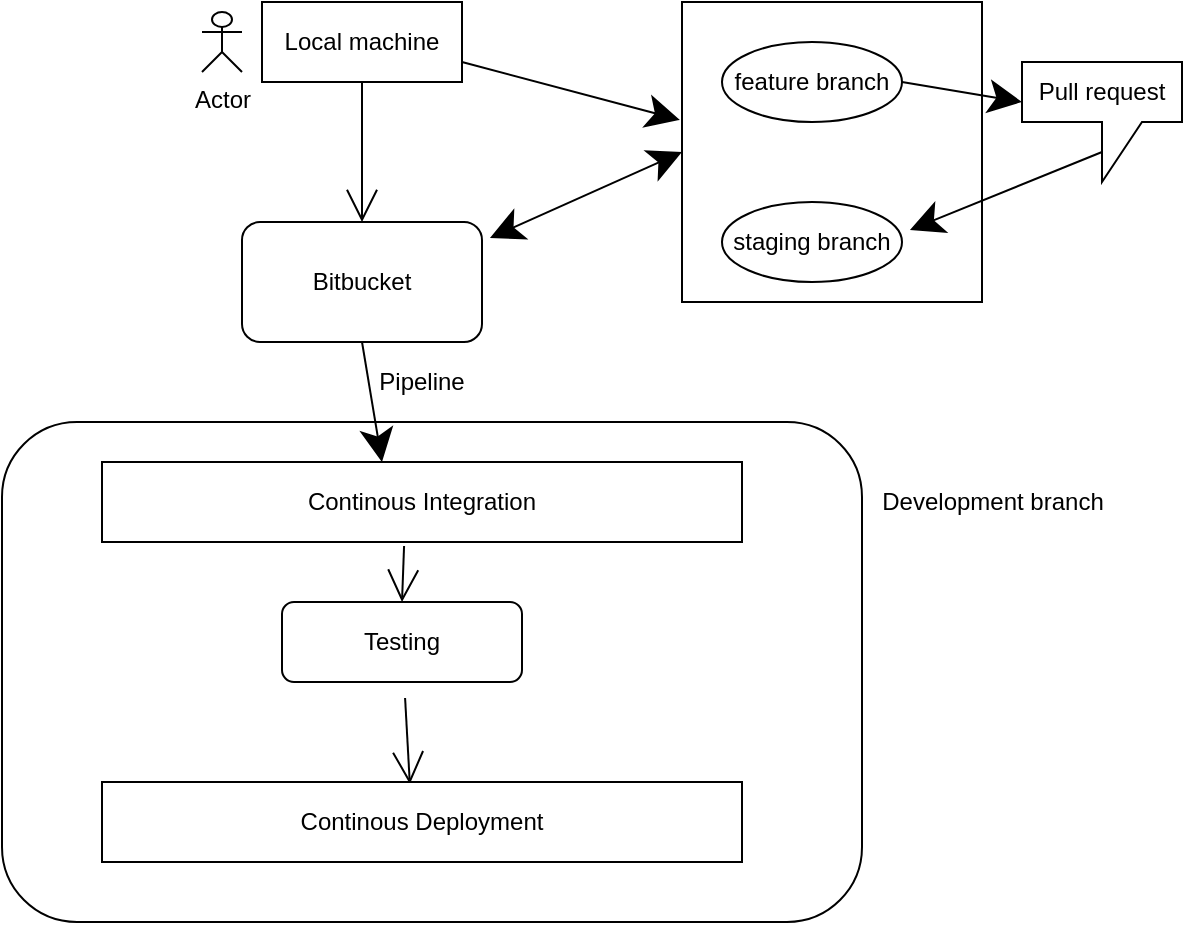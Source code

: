 <mxfile version="15.3.5" type="github"><diagram id="O-p-BnfU4l6HSi_fGSo-" name="Page-1"><mxGraphModel dx="796" dy="481" grid="1" gridSize="10" guides="1" tooltips="1" connect="1" arrows="1" fold="1" page="1" pageScale="1" pageWidth="850" pageHeight="1100" math="0" shadow="0"><root><mxCell id="0"/><mxCell id="1" parent="0"/><mxCell id="kNHOc_1Flf2ojA0aX3TH-10" style="edgeStyle=none;curved=1;rounded=0;orthogonalLoop=1;jettySize=auto;html=1;entryX=0.5;entryY=0;entryDx=0;entryDy=0;endArrow=open;startSize=14;endSize=14;sourcePerimeterSpacing=8;targetPerimeterSpacing=8;exitX=0.5;exitY=1;exitDx=0;exitDy=0;" edge="1" parent="1" source="kNHOc_1Flf2ojA0aX3TH-1" target="kNHOc_1Flf2ojA0aX3TH-2"><mxGeometry relative="1" as="geometry"/></mxCell><mxCell id="kNHOc_1Flf2ojA0aX3TH-1" value="Local machine" style="rounded=0;whiteSpace=wrap;html=1;hachureGap=4;pointerEvents=0;" vertex="1" parent="1"><mxGeometry x="340" y="10" width="100" height="40" as="geometry"/></mxCell><mxCell id="kNHOc_1Flf2ojA0aX3TH-2" value="Bitbucket" style="rounded=1;whiteSpace=wrap;html=1;hachureGap=4;pointerEvents=0;" vertex="1" parent="1"><mxGeometry x="330" y="120" width="120" height="60" as="geometry"/></mxCell><mxCell id="kNHOc_1Flf2ojA0aX3TH-15" value="" style="whiteSpace=wrap;html=1;aspect=fixed;hachureGap=4;pointerEvents=0;" vertex="1" parent="1"><mxGeometry x="550" y="10" width="150" height="150" as="geometry"/></mxCell><mxCell id="kNHOc_1Flf2ojA0aX3TH-16" value="feature branch" style="ellipse;whiteSpace=wrap;html=1;hachureGap=4;pointerEvents=0;" vertex="1" parent="1"><mxGeometry x="570" y="30" width="90" height="40" as="geometry"/></mxCell><mxCell id="kNHOc_1Flf2ojA0aX3TH-17" value="staging branch" style="ellipse;whiteSpace=wrap;html=1;hachureGap=4;pointerEvents=0;" vertex="1" parent="1"><mxGeometry x="570" y="110" width="90" height="40" as="geometry"/></mxCell><mxCell id="kNHOc_1Flf2ojA0aX3TH-19" value="" style="endArrow=classic;startArrow=classic;html=1;startSize=14;endSize=14;sourcePerimeterSpacing=8;targetPerimeterSpacing=8;exitX=1.033;exitY=0.133;exitDx=0;exitDy=0;entryX=0;entryY=0.5;entryDx=0;entryDy=0;exitPerimeter=0;" edge="1" parent="1" source="kNHOc_1Flf2ojA0aX3TH-2" target="kNHOc_1Flf2ojA0aX3TH-15"><mxGeometry width="50" height="50" relative="1" as="geometry"><mxPoint x="450" y="70" as="sourcePoint"/><mxPoint x="500" y="30" as="targetPoint"/><Array as="points"/></mxGeometry></mxCell><mxCell id="kNHOc_1Flf2ojA0aX3TH-20" value="" style="endArrow=classic;html=1;startSize=14;endSize=14;sourcePerimeterSpacing=8;targetPerimeterSpacing=8;exitX=1;exitY=0.75;exitDx=0;exitDy=0;entryX=-0.007;entryY=0.393;entryDx=0;entryDy=0;entryPerimeter=0;" edge="1" parent="1" source="kNHOc_1Flf2ojA0aX3TH-1" target="kNHOc_1Flf2ojA0aX3TH-15"><mxGeometry width="50" height="50" relative="1" as="geometry"><mxPoint x="470" y="60" as="sourcePoint"/><mxPoint x="520" y="10" as="targetPoint"/></mxGeometry></mxCell><mxCell id="kNHOc_1Flf2ojA0aX3TH-22" value="Pull request" style="shape=callout;whiteSpace=wrap;html=1;perimeter=calloutPerimeter;hachureGap=4;pointerEvents=0;" vertex="1" parent="1"><mxGeometry x="720" y="40" width="80" height="60" as="geometry"/></mxCell><mxCell id="kNHOc_1Flf2ojA0aX3TH-23" value="" style="endArrow=classic;html=1;startSize=14;endSize=14;sourcePerimeterSpacing=8;targetPerimeterSpacing=8;" edge="1" parent="1"><mxGeometry width="50" height="50" relative="1" as="geometry"><mxPoint x="660" y="50" as="sourcePoint"/><mxPoint x="720" y="60" as="targetPoint"/></mxGeometry></mxCell><mxCell id="kNHOc_1Flf2ojA0aX3TH-24" value="" style="endArrow=classic;html=1;startSize=14;endSize=14;sourcePerimeterSpacing=8;targetPerimeterSpacing=8;entryX=1.044;entryY=0.35;entryDx=0;entryDy=0;entryPerimeter=0;" edge="1" parent="1" target="kNHOc_1Flf2ojA0aX3TH-17"><mxGeometry width="50" height="50" relative="1" as="geometry"><mxPoint x="760" y="85" as="sourcePoint"/><mxPoint x="690" y="110" as="targetPoint"/></mxGeometry></mxCell><mxCell id="kNHOc_1Flf2ojA0aX3TH-36" value="" style="rounded=1;whiteSpace=wrap;html=1;hachureGap=4;pointerEvents=0;" vertex="1" parent="1"><mxGeometry x="210" y="220" width="430" height="250" as="geometry"/></mxCell><mxCell id="kNHOc_1Flf2ojA0aX3TH-38" value="" style="endArrow=classic;html=1;startSize=14;endSize=14;sourcePerimeterSpacing=8;targetPerimeterSpacing=8;exitX=0.5;exitY=1;exitDx=0;exitDy=0;entryX=0.5;entryY=0;entryDx=0;entryDy=0;" edge="1" parent="1" source="kNHOc_1Flf2ojA0aX3TH-2"><mxGeometry width="50" height="50" relative="1" as="geometry"><mxPoint x="560" y="250" as="sourcePoint"/><mxPoint x="400" y="240" as="targetPoint"/><Array as="points"/></mxGeometry></mxCell><mxCell id="kNHOc_1Flf2ojA0aX3TH-39" value="Actor" style="shape=umlActor;verticalLabelPosition=bottom;verticalAlign=top;html=1;outlineConnect=0;hachureGap=4;pointerEvents=0;" vertex="1" parent="1"><mxGeometry x="310" y="15" width="20" height="30" as="geometry"/></mxCell><mxCell id="kNHOc_1Flf2ojA0aX3TH-40" value="Pipeline" style="text;html=1;strokeColor=none;fillColor=none;align=center;verticalAlign=middle;whiteSpace=wrap;rounded=0;hachureGap=4;pointerEvents=0;" vertex="1" parent="1"><mxGeometry x="400" y="190" width="40" height="20" as="geometry"/></mxCell><mxCell id="kNHOc_1Flf2ojA0aX3TH-49" value="" style="edgeStyle=none;curved=1;rounded=0;orthogonalLoop=1;jettySize=auto;html=1;endArrow=open;startSize=14;endSize=14;sourcePerimeterSpacing=8;targetPerimeterSpacing=8;entryX=0.5;entryY=0;entryDx=0;entryDy=0;exitX=0.472;exitY=1.05;exitDx=0;exitDy=0;exitPerimeter=0;" edge="1" parent="1" source="kNHOc_1Flf2ojA0aX3TH-42" target="kNHOc_1Flf2ojA0aX3TH-44"><mxGeometry relative="1" as="geometry"/></mxCell><mxCell id="kNHOc_1Flf2ojA0aX3TH-42" value="Continous Integration" style="rounded=0;whiteSpace=wrap;html=1;hachureGap=4;pointerEvents=0;" vertex="1" parent="1"><mxGeometry x="260" y="240" width="320" height="40" as="geometry"/></mxCell><mxCell id="kNHOc_1Flf2ojA0aX3TH-51" value="" style="edgeStyle=none;curved=1;rounded=0;orthogonalLoop=1;jettySize=auto;html=1;endArrow=open;startSize=14;endSize=14;sourcePerimeterSpacing=8;targetPerimeterSpacing=8;entryX=0.481;entryY=0.025;entryDx=0;entryDy=0;entryPerimeter=0;" edge="1" parent="1" source="kNHOc_1Flf2ojA0aX3TH-44" target="kNHOc_1Flf2ojA0aX3TH-50"><mxGeometry relative="1" as="geometry"><mxPoint x="417" y="392" as="targetPoint"/></mxGeometry></mxCell><mxCell id="kNHOc_1Flf2ojA0aX3TH-44" value="Testing" style="rounded=1;whiteSpace=wrap;html=1;hachureGap=4;pointerEvents=0;" vertex="1" parent="1"><mxGeometry x="350" y="310" width="120" height="40" as="geometry"/></mxCell><mxCell id="kNHOc_1Flf2ojA0aX3TH-50" value="Continous Deployment" style="rounded=0;whiteSpace=wrap;html=1;hachureGap=4;pointerEvents=0;" vertex="1" parent="1"><mxGeometry x="260" y="400" width="320" height="40" as="geometry"/></mxCell><mxCell id="kNHOc_1Flf2ojA0aX3TH-52" value="Development branch" style="text;html=1;align=center;verticalAlign=middle;resizable=0;points=[];autosize=1;strokeColor=none;fillColor=none;" vertex="1" parent="1"><mxGeometry x="640" y="250" width="130" height="20" as="geometry"/></mxCell></root></mxGraphModel></diagram></mxfile>